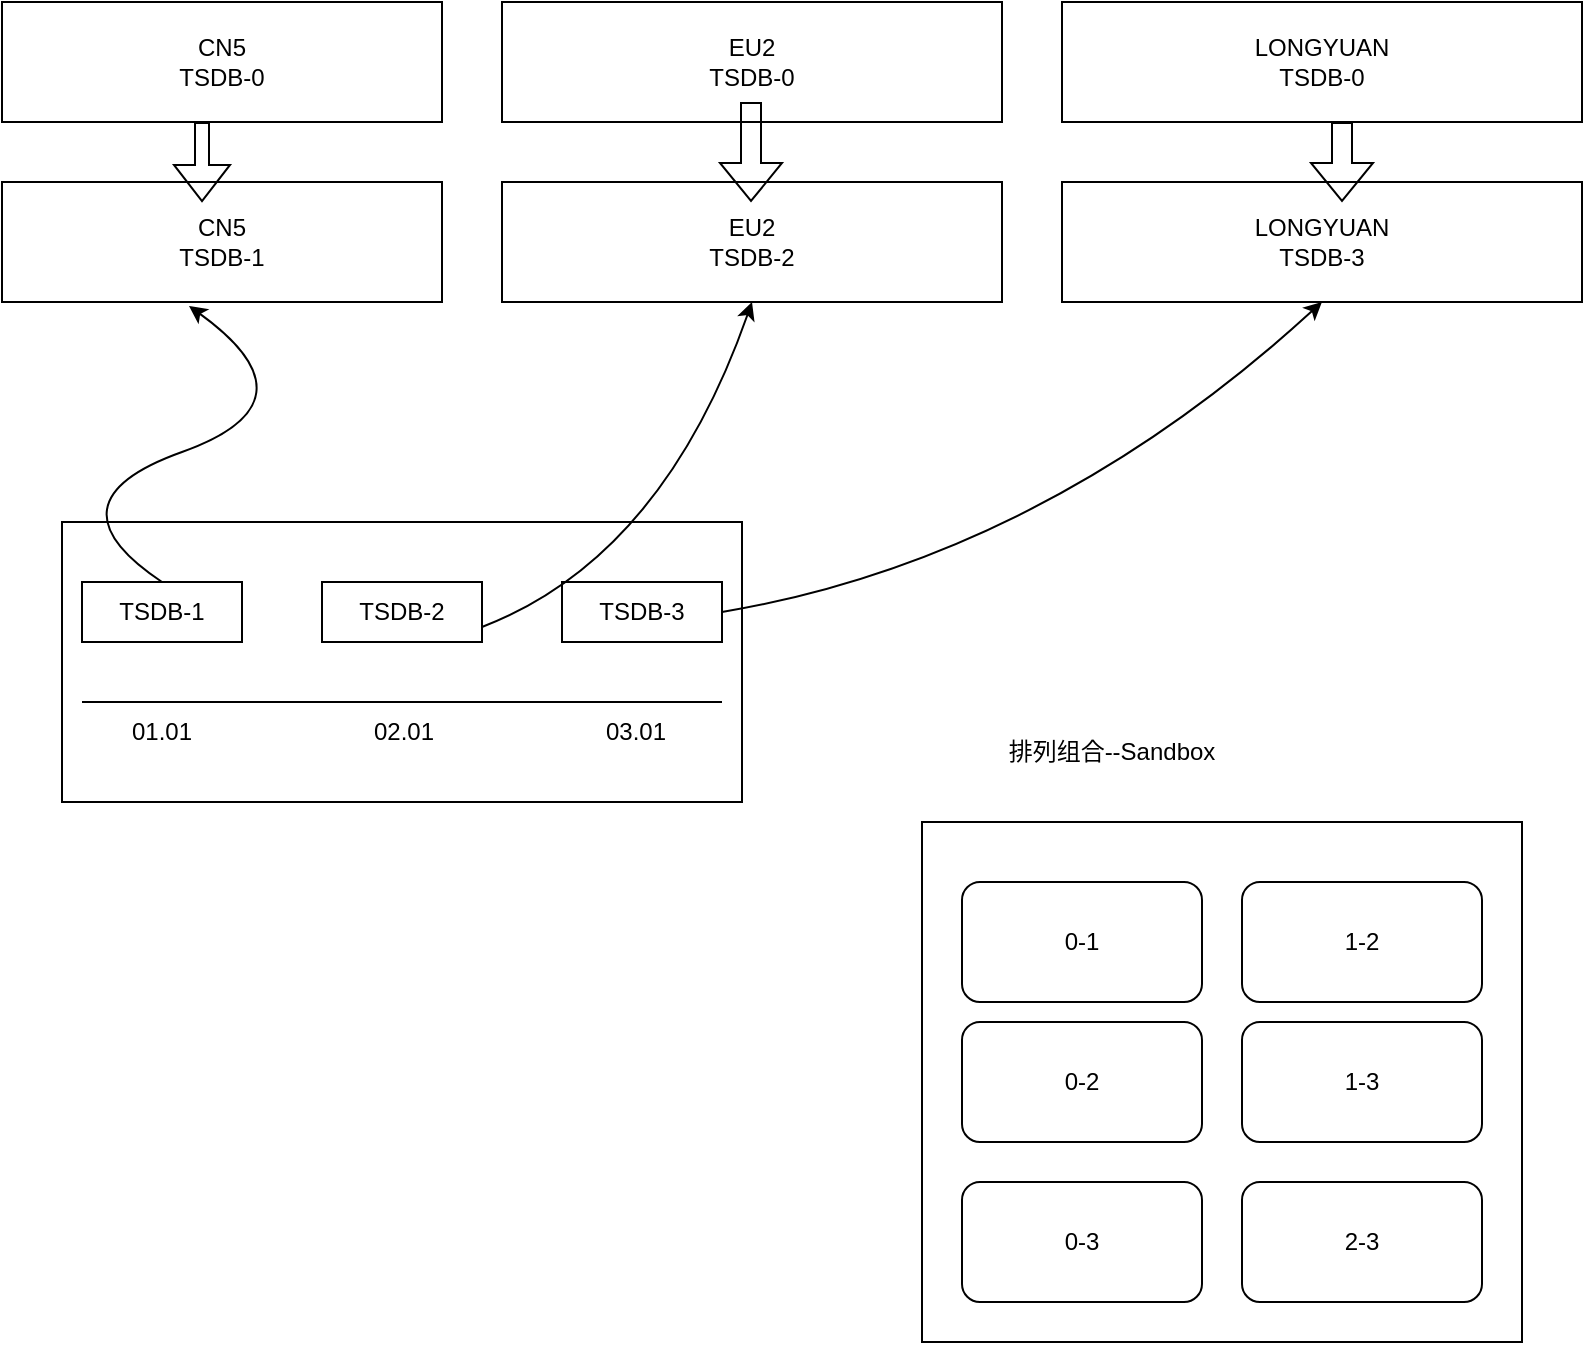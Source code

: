 <mxfile version="15.7.4" type="github"><diagram id="LlxN4Xk1ga-5OPZalQ_0" name="Page-1"><mxGraphModel dx="1422" dy="794" grid="1" gridSize="10" guides="1" tooltips="1" connect="1" arrows="1" fold="1" page="1" pageScale="1" pageWidth="827" pageHeight="1169" math="0" shadow="0"><root><mxCell id="0"/><mxCell id="1" parent="0"/><mxCell id="WGl6a4nc6GBgOmt1d6os-1" value="EU2&lt;br&gt;TSDB-2" style="rounded=0;whiteSpace=wrap;html=1;" parent="1" vertex="1"><mxGeometry x="270" y="120" width="250" height="60" as="geometry"/></mxCell><mxCell id="aKmKhUfRBQB-kWX-e5mU-1" value="CN5&lt;br&gt;TSDB-1" style="rounded=0;whiteSpace=wrap;html=1;" vertex="1" parent="1"><mxGeometry x="20" y="120" width="220" height="60" as="geometry"/></mxCell><mxCell id="aKmKhUfRBQB-kWX-e5mU-2" value="LONGYUAN&lt;br&gt;TSDB-3" style="rounded=0;whiteSpace=wrap;html=1;" vertex="1" parent="1"><mxGeometry x="550" y="120" width="260" height="60" as="geometry"/></mxCell><mxCell id="aKmKhUfRBQB-kWX-e5mU-3" value="" style="rounded=0;whiteSpace=wrap;html=1;" vertex="1" parent="1"><mxGeometry x="50" y="290" width="340" height="140" as="geometry"/></mxCell><mxCell id="aKmKhUfRBQB-kWX-e5mU-5" value="TSDB-1" style="rounded=0;whiteSpace=wrap;html=1;" vertex="1" parent="1"><mxGeometry x="60" y="320" width="80" height="30" as="geometry"/></mxCell><mxCell id="aKmKhUfRBQB-kWX-e5mU-6" value="TSDB-2" style="rounded=0;whiteSpace=wrap;html=1;" vertex="1" parent="1"><mxGeometry x="180" y="320" width="80" height="30" as="geometry"/></mxCell><mxCell id="aKmKhUfRBQB-kWX-e5mU-7" value="TSDB-3" style="rounded=0;whiteSpace=wrap;html=1;" vertex="1" parent="1"><mxGeometry x="300" y="320" width="80" height="30" as="geometry"/></mxCell><mxCell id="aKmKhUfRBQB-kWX-e5mU-8" value="" style="curved=1;endArrow=classic;html=1;rounded=0;exitX=0.5;exitY=0;exitDx=0;exitDy=0;entryX=0.425;entryY=1.033;entryDx=0;entryDy=0;entryPerimeter=0;" edge="1" parent="1" source="aKmKhUfRBQB-kWX-e5mU-5" target="aKmKhUfRBQB-kWX-e5mU-1"><mxGeometry width="50" height="50" relative="1" as="geometry"><mxPoint x="370" y="340" as="sourcePoint"/><mxPoint x="420" y="290" as="targetPoint"/><Array as="points"><mxPoint x="40" y="280"/><mxPoint x="180" y="230"/></Array></mxGeometry></mxCell><mxCell id="aKmKhUfRBQB-kWX-e5mU-9" value="" style="curved=1;endArrow=classic;html=1;rounded=0;exitX=1;exitY=0.75;exitDx=0;exitDy=0;entryX=0.5;entryY=1;entryDx=0;entryDy=0;" edge="1" parent="1" source="aKmKhUfRBQB-kWX-e5mU-6" target="WGl6a4nc6GBgOmt1d6os-1"><mxGeometry width="50" height="50" relative="1" as="geometry"><mxPoint x="280" y="448.02" as="sourcePoint"/><mxPoint x="281" y="220" as="targetPoint"/><Array as="points"><mxPoint x="350" y="308.02"/></Array></mxGeometry></mxCell><mxCell id="aKmKhUfRBQB-kWX-e5mU-11" value="CN5&lt;br&gt;TSDB-0" style="rounded=0;whiteSpace=wrap;html=1;" vertex="1" parent="1"><mxGeometry x="20" y="30" width="220" height="60" as="geometry"/></mxCell><mxCell id="aKmKhUfRBQB-kWX-e5mU-12" value="EU2&lt;br&gt;TSDB-0" style="rounded=0;whiteSpace=wrap;html=1;" vertex="1" parent="1"><mxGeometry x="270" y="30" width="250" height="60" as="geometry"/></mxCell><mxCell id="aKmKhUfRBQB-kWX-e5mU-13" value="LONGYUAN&lt;br&gt;TSDB-0" style="rounded=0;whiteSpace=wrap;html=1;" vertex="1" parent="1"><mxGeometry x="550" y="30" width="260" height="60" as="geometry"/></mxCell><mxCell id="aKmKhUfRBQB-kWX-e5mU-16" value="" style="shape=flexArrow;endArrow=classic;html=1;rounded=0;width=7;endSize=5.67;" edge="1" parent="1"><mxGeometry width="50" height="50" relative="1" as="geometry"><mxPoint x="120" y="90" as="sourcePoint"/><mxPoint x="120" y="130" as="targetPoint"/></mxGeometry></mxCell><mxCell id="aKmKhUfRBQB-kWX-e5mU-19" value="" style="shape=flexArrow;endArrow=classic;html=1;rounded=0;" edge="1" parent="1"><mxGeometry width="50" height="50" relative="1" as="geometry"><mxPoint x="690" y="90" as="sourcePoint"/><mxPoint x="690" y="130" as="targetPoint"/></mxGeometry></mxCell><mxCell id="aKmKhUfRBQB-kWX-e5mU-22" value="" style="shape=flexArrow;endArrow=classic;html=1;rounded=0;" edge="1" parent="1"><mxGeometry width="50" height="50" relative="1" as="geometry"><mxPoint x="394.5" y="80" as="sourcePoint"/><mxPoint x="394.5" y="130" as="targetPoint"/></mxGeometry></mxCell><mxCell id="aKmKhUfRBQB-kWX-e5mU-23" value="" style="rounded=0;whiteSpace=wrap;html=1;" vertex="1" parent="1"><mxGeometry x="480" y="440" width="300" height="260" as="geometry"/></mxCell><mxCell id="aKmKhUfRBQB-kWX-e5mU-24" value="0-1" style="rounded=1;whiteSpace=wrap;html=1;" vertex="1" parent="1"><mxGeometry x="500" y="470" width="120" height="60" as="geometry"/></mxCell><mxCell id="aKmKhUfRBQB-kWX-e5mU-25" value="0-2" style="rounded=1;whiteSpace=wrap;html=1;" vertex="1" parent="1"><mxGeometry x="500" y="540" width="120" height="60" as="geometry"/></mxCell><mxCell id="aKmKhUfRBQB-kWX-e5mU-26" value="0-3" style="rounded=1;whiteSpace=wrap;html=1;" vertex="1" parent="1"><mxGeometry x="500" y="620" width="120" height="60" as="geometry"/></mxCell><mxCell id="aKmKhUfRBQB-kWX-e5mU-27" value="1-2" style="rounded=1;whiteSpace=wrap;html=1;" vertex="1" parent="1"><mxGeometry x="640" y="470" width="120" height="60" as="geometry"/></mxCell><mxCell id="aKmKhUfRBQB-kWX-e5mU-28" value="1-3" style="rounded=1;whiteSpace=wrap;html=1;" vertex="1" parent="1"><mxGeometry x="640" y="540" width="120" height="60" as="geometry"/></mxCell><mxCell id="aKmKhUfRBQB-kWX-e5mU-29" value="2-3" style="rounded=1;whiteSpace=wrap;html=1;" vertex="1" parent="1"><mxGeometry x="640" y="620" width="120" height="60" as="geometry"/></mxCell><mxCell id="aKmKhUfRBQB-kWX-e5mU-30" value="排列组合--Sandbox" style="text;html=1;strokeColor=none;fillColor=none;align=center;verticalAlign=middle;whiteSpace=wrap;rounded=0;" vertex="1" parent="1"><mxGeometry x="500" y="390" width="150" height="30" as="geometry"/></mxCell><mxCell id="aKmKhUfRBQB-kWX-e5mU-31" value="" style="curved=1;endArrow=classic;html=1;rounded=0;exitX=1;exitY=0.5;exitDx=0;exitDy=0;entryX=0.5;entryY=1;entryDx=0;entryDy=0;" edge="1" parent="1" source="aKmKhUfRBQB-kWX-e5mU-7" target="aKmKhUfRBQB-kWX-e5mU-2"><mxGeometry width="50" height="50" relative="1" as="geometry"><mxPoint x="440" y="342.5" as="sourcePoint"/><mxPoint x="585" y="180" as="targetPoint"/><Array as="points"><mxPoint x="540" y="308.02"/></Array></mxGeometry></mxCell><mxCell id="aKmKhUfRBQB-kWX-e5mU-32" value="" style="endArrow=none;html=1;rounded=0;" edge="1" parent="1"><mxGeometry width="50" height="50" relative="1" as="geometry"><mxPoint x="60" y="380" as="sourcePoint"/><mxPoint x="380" y="380" as="targetPoint"/></mxGeometry></mxCell><mxCell id="aKmKhUfRBQB-kWX-e5mU-33" value="01.01" style="text;html=1;strokeColor=none;fillColor=none;align=center;verticalAlign=middle;whiteSpace=wrap;rounded=0;" vertex="1" parent="1"><mxGeometry x="70" y="380" width="60" height="30" as="geometry"/></mxCell><mxCell id="aKmKhUfRBQB-kWX-e5mU-34" value="02.01" style="text;html=1;strokeColor=none;fillColor=none;align=center;verticalAlign=middle;whiteSpace=wrap;rounded=0;" vertex="1" parent="1"><mxGeometry x="191" y="380" width="60" height="30" as="geometry"/></mxCell><mxCell id="aKmKhUfRBQB-kWX-e5mU-35" value="03.01" style="text;html=1;strokeColor=none;fillColor=none;align=center;verticalAlign=middle;whiteSpace=wrap;rounded=0;" vertex="1" parent="1"><mxGeometry x="307" y="380" width="60" height="30" as="geometry"/></mxCell></root></mxGraphModel></diagram></mxfile>